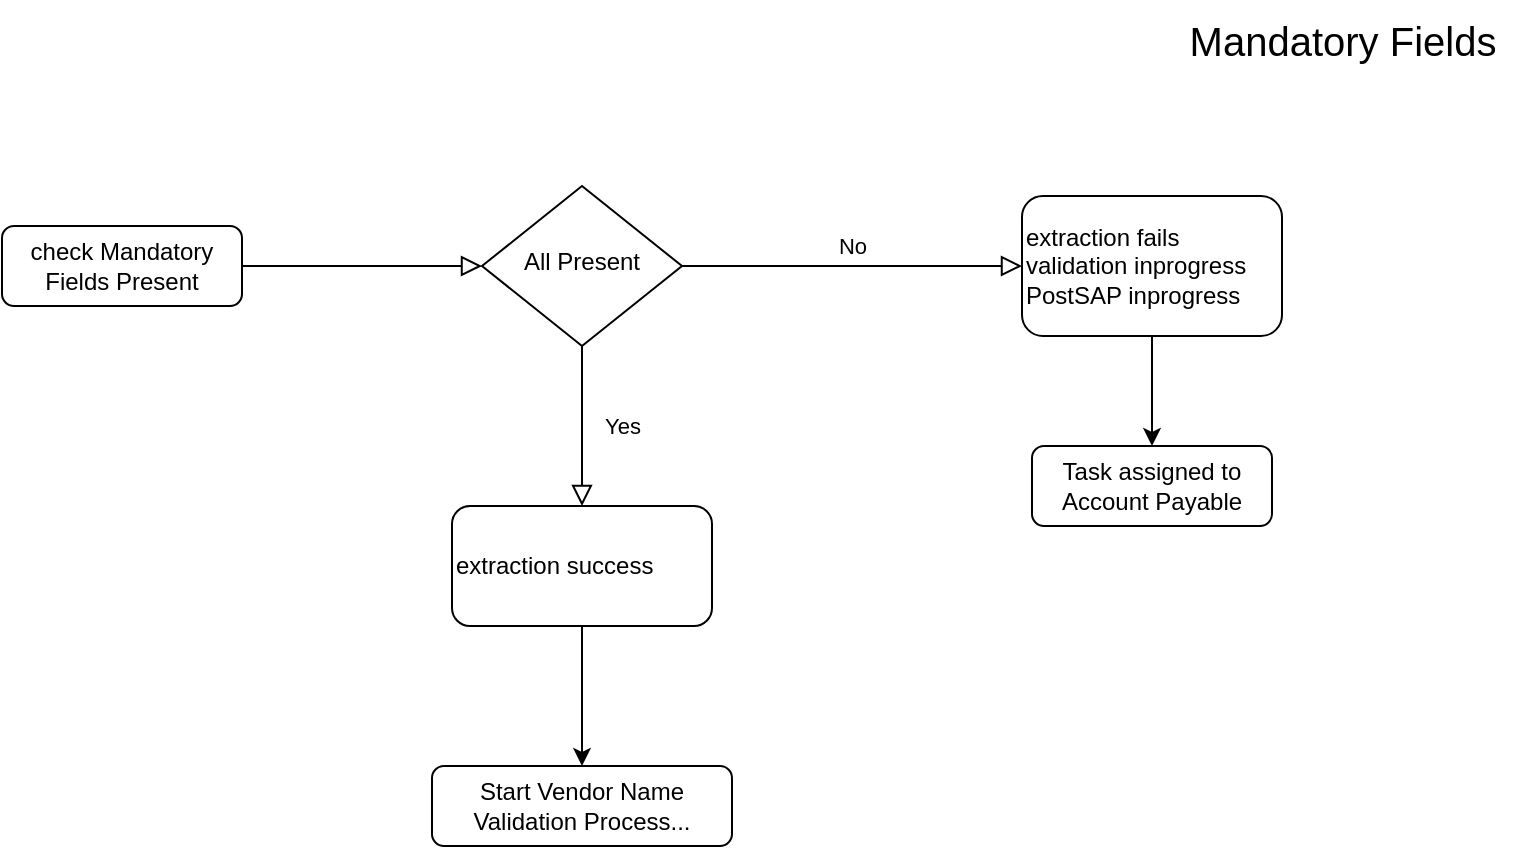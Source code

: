 <mxfile version="21.1.2" type="github" pages="9">
  <diagram id="C5RBs43oDa-KdzZeNtuy" name="Mandatory Fields">
    <mxGraphModel dx="880" dy="452" grid="1" gridSize="10" guides="1" tooltips="1" connect="1" arrows="1" fold="1" page="1" pageScale="1" pageWidth="827" pageHeight="1169" math="0" shadow="0">
      <root>
        <mxCell id="WIyWlLk6GJQsqaUBKTNV-0" />
        <mxCell id="WIyWlLk6GJQsqaUBKTNV-1" parent="WIyWlLk6GJQsqaUBKTNV-0" />
        <mxCell id="WIyWlLk6GJQsqaUBKTNV-2" value="" style="rounded=0;html=1;jettySize=auto;orthogonalLoop=1;fontSize=11;endArrow=block;endFill=0;endSize=8;strokeWidth=1;shadow=0;labelBackgroundColor=none;edgeStyle=orthogonalEdgeStyle;" parent="WIyWlLk6GJQsqaUBKTNV-1" source="WIyWlLk6GJQsqaUBKTNV-3" target="WIyWlLk6GJQsqaUBKTNV-6" edge="1">
          <mxGeometry relative="1" as="geometry" />
        </mxCell>
        <mxCell id="WIyWlLk6GJQsqaUBKTNV-3" value="check Mandatory Fields Present" style="rounded=1;whiteSpace=wrap;html=1;fontSize=12;glass=0;strokeWidth=1;shadow=0;" parent="WIyWlLk6GJQsqaUBKTNV-1" vertex="1">
          <mxGeometry x="40" y="133" width="120" height="40" as="geometry" />
        </mxCell>
        <mxCell id="WIyWlLk6GJQsqaUBKTNV-4" value="Yes" style="rounded=0;html=1;jettySize=auto;orthogonalLoop=1;fontSize=11;endArrow=block;endFill=0;endSize=8;strokeWidth=1;shadow=0;labelBackgroundColor=none;edgeStyle=orthogonalEdgeStyle;" parent="WIyWlLk6GJQsqaUBKTNV-1" source="WIyWlLk6GJQsqaUBKTNV-6" edge="1">
          <mxGeometry y="20" relative="1" as="geometry">
            <mxPoint as="offset" />
            <mxPoint x="330" y="273" as="targetPoint" />
          </mxGeometry>
        </mxCell>
        <mxCell id="WIyWlLk6GJQsqaUBKTNV-5" value="No" style="edgeStyle=orthogonalEdgeStyle;rounded=0;html=1;jettySize=auto;orthogonalLoop=1;fontSize=11;endArrow=block;endFill=0;endSize=8;strokeWidth=1;shadow=0;labelBackgroundColor=none;" parent="WIyWlLk6GJQsqaUBKTNV-1" source="WIyWlLk6GJQsqaUBKTNV-6" target="WIyWlLk6GJQsqaUBKTNV-7" edge="1">
          <mxGeometry y="10" relative="1" as="geometry">
            <mxPoint as="offset" />
          </mxGeometry>
        </mxCell>
        <mxCell id="WIyWlLk6GJQsqaUBKTNV-6" value="All Present" style="rhombus;whiteSpace=wrap;html=1;shadow=0;fontFamily=Helvetica;fontSize=12;align=center;strokeWidth=1;spacing=6;spacingTop=-4;" parent="WIyWlLk6GJQsqaUBKTNV-1" vertex="1">
          <mxGeometry x="280" y="113" width="100" height="80" as="geometry" />
        </mxCell>
        <mxCell id="fISz7vWK99dAuhPHRys6-1" style="edgeStyle=orthogonalEdgeStyle;rounded=0;orthogonalLoop=1;jettySize=auto;html=1;entryX=0.5;entryY=0;entryDx=0;entryDy=0;" parent="WIyWlLk6GJQsqaUBKTNV-1" source="WIyWlLk6GJQsqaUBKTNV-7" target="fISz7vWK99dAuhPHRys6-0" edge="1">
          <mxGeometry relative="1" as="geometry" />
        </mxCell>
        <mxCell id="WIyWlLk6GJQsqaUBKTNV-7" value="extraction fails&lt;br&gt;validation inprogress&lt;br&gt;&lt;div style=&quot;&quot;&gt;&lt;span style=&quot;background-color: initial;&quot;&gt;PostSAP inprogress&lt;/span&gt;&lt;/div&gt;" style="rounded=1;whiteSpace=wrap;html=1;fontSize=12;glass=0;strokeWidth=1;shadow=0;align=left;" parent="WIyWlLk6GJQsqaUBKTNV-1" vertex="1">
          <mxGeometry x="550" y="118" width="130" height="70" as="geometry" />
        </mxCell>
        <mxCell id="WIyWlLk6GJQsqaUBKTNV-11" value="Start Vendor Name Validation Process..." style="rounded=1;whiteSpace=wrap;html=1;fontSize=12;glass=0;strokeWidth=1;shadow=0;" parent="WIyWlLk6GJQsqaUBKTNV-1" vertex="1">
          <mxGeometry x="255" y="403" width="150" height="40" as="geometry" />
        </mxCell>
        <mxCell id="fISz7vWK99dAuhPHRys6-0" value="Task assigned to Account Payable" style="rounded=1;whiteSpace=wrap;html=1;fontSize=12;glass=0;strokeWidth=1;shadow=0;" parent="WIyWlLk6GJQsqaUBKTNV-1" vertex="1">
          <mxGeometry x="555" y="243" width="120" height="40" as="geometry" />
        </mxCell>
        <mxCell id="52Yj7BXI9naq8_dZovOU-3" style="edgeStyle=orthogonalEdgeStyle;rounded=0;orthogonalLoop=1;jettySize=auto;html=1;exitX=0.5;exitY=1;exitDx=0;exitDy=0;entryX=0.5;entryY=0;entryDx=0;entryDy=0;" parent="WIyWlLk6GJQsqaUBKTNV-1" source="52Yj7BXI9naq8_dZovOU-0" target="WIyWlLk6GJQsqaUBKTNV-11" edge="1">
          <mxGeometry relative="1" as="geometry" />
        </mxCell>
        <mxCell id="52Yj7BXI9naq8_dZovOU-0" value="extraction success" style="rounded=1;whiteSpace=wrap;html=1;fontSize=12;glass=0;strokeWidth=1;shadow=0;align=left;" parent="WIyWlLk6GJQsqaUBKTNV-1" vertex="1">
          <mxGeometry x="265" y="273" width="130" height="60" as="geometry" />
        </mxCell>
        <mxCell id="H89FKBo0Dzx30jLG9RdD-0" value="Mandatory Fields" style="text;html=1;align=center;verticalAlign=middle;resizable=0;points=[];autosize=1;strokeColor=none;fillColor=none;fontSize=20;" vertex="1" parent="WIyWlLk6GJQsqaUBKTNV-1">
          <mxGeometry x="620" y="20" width="180" height="40" as="geometry" />
        </mxCell>
      </root>
    </mxGraphModel>
  </diagram>
  <diagram name="Vendor Name 100" id="xeKI6oWiTGmPrsFGjI2a">
    <mxGraphModel dx="880" dy="452" grid="1" gridSize="10" guides="1" tooltips="1" connect="1" arrows="1" fold="1" page="1" pageScale="1" pageWidth="827" pageHeight="1169" math="0" shadow="0">
      <root>
        <mxCell id="GEyq8QfW8XVwPVx9Geoc-0" />
        <mxCell id="GEyq8QfW8XVwPVx9Geoc-1" parent="GEyq8QfW8XVwPVx9Geoc-0" />
        <mxCell id="GEyq8QfW8XVwPVx9Geoc-5" value="No" style="edgeStyle=orthogonalEdgeStyle;rounded=0;html=1;jettySize=auto;orthogonalLoop=1;fontSize=11;endArrow=block;endFill=0;endSize=8;strokeWidth=1;shadow=0;labelBackgroundColor=none;" parent="GEyq8QfW8XVwPVx9Geoc-1" source="GEyq8QfW8XVwPVx9Geoc-6" target="GEyq8QfW8XVwPVx9Geoc-8" edge="1">
          <mxGeometry y="10" relative="1" as="geometry">
            <mxPoint as="offset" />
          </mxGeometry>
        </mxCell>
        <mxCell id="joRaf-Un_7jefoNx6RUr-8" style="edgeStyle=orthogonalEdgeStyle;rounded=0;orthogonalLoop=1;jettySize=auto;html=1;entryX=0.5;entryY=0;entryDx=0;entryDy=0;" parent="GEyq8QfW8XVwPVx9Geoc-1" source="GEyq8QfW8XVwPVx9Geoc-6" target="GEyq8QfW8XVwPVx9Geoc-9" edge="1">
          <mxGeometry relative="1" as="geometry" />
        </mxCell>
        <mxCell id="GEyq8QfW8XVwPVx9Geoc-6" value="invoiceData.getRecipientName() != null&lt;br style=&quot;border-color: var(--border-color);&quot;&gt;&amp;amp;&amp;amp;&lt;br style=&quot;border-color: var(--border-color);&quot;&gt;&amp;nbsp;invoiceData.getRecipientName() != &quot;&quot;" style="rhombus;whiteSpace=wrap;html=1;shadow=0;fontFamily=Helvetica;fontSize=12;align=center;strokeWidth=1;spacing=6;spacingTop=-4;" parent="GEyq8QfW8XVwPVx9Geoc-1" vertex="1">
          <mxGeometry x="124" y="31" width="350" height="170" as="geometry" />
        </mxCell>
        <mxCell id="GEyq8QfW8XVwPVx9Geoc-8" value="vendor name match fails (100)&lt;br&gt;validation fails" style="rounded=1;whiteSpace=wrap;html=1;fontSize=12;glass=0;strokeWidth=1;shadow=0;align=left;" parent="GEyq8QfW8XVwPVx9Geoc-1" vertex="1">
          <mxGeometry x="604" y="236" width="180" height="70" as="geometry" />
        </mxCell>
        <mxCell id="joRaf-Un_7jefoNx6RUr-1" style="edgeStyle=orthogonalEdgeStyle;rounded=0;orthogonalLoop=1;jettySize=auto;html=1;entryX=0.5;entryY=0;entryDx=0;entryDy=0;" parent="GEyq8QfW8XVwPVx9Geoc-1" source="GEyq8QfW8XVwPVx9Geoc-9" target="joRaf-Un_7jefoNx6RUr-0" edge="1">
          <mxGeometry relative="1" as="geometry" />
        </mxCell>
        <mxCell id="GEyq8QfW8XVwPVx9Geoc-9" value="getVendorDetailsByName" style="rounded=1;whiteSpace=wrap;html=1;fontSize=12;glass=0;strokeWidth=1;shadow=0;" parent="GEyq8QfW8XVwPVx9Geoc-1" vertex="1">
          <mxGeometry x="209" y="306" width="180" height="30" as="geometry" />
        </mxCell>
        <mxCell id="joRaf-Un_7jefoNx6RUr-3" style="edgeStyle=orthogonalEdgeStyle;rounded=0;orthogonalLoop=1;jettySize=auto;html=1;exitX=1;exitY=0.5;exitDx=0;exitDy=0;entryX=0;entryY=0.5;entryDx=0;entryDy=0;" parent="GEyq8QfW8XVwPVx9Geoc-1" source="joRaf-Un_7jefoNx6RUr-0" target="GEyq8QfW8XVwPVx9Geoc-8" edge="1">
          <mxGeometry relative="1" as="geometry">
            <mxPoint x="574" y="271" as="targetPoint" />
          </mxGeometry>
        </mxCell>
        <mxCell id="joRaf-Un_7jefoNx6RUr-6" style="edgeStyle=orthogonalEdgeStyle;rounded=0;orthogonalLoop=1;jettySize=auto;html=1;exitX=0.5;exitY=1;exitDx=0;exitDy=0;entryX=0.5;entryY=0;entryDx=0;entryDy=0;" parent="GEyq8QfW8XVwPVx9Geoc-1" source="joRaf-Un_7jefoNx6RUr-0" target="joRaf-Un_7jefoNx6RUr-5" edge="1">
          <mxGeometry relative="1" as="geometry" />
        </mxCell>
        <mxCell id="joRaf-Un_7jefoNx6RUr-0" value="if vendor exist" style="rhombus;whiteSpace=wrap;html=1;shadow=0;fontFamily=Helvetica;fontSize=12;align=center;strokeWidth=1;spacing=6;spacingTop=-4;" parent="GEyq8QfW8XVwPVx9Geoc-1" vertex="1">
          <mxGeometry x="239" y="431" width="120" height="80" as="geometry" />
        </mxCell>
        <mxCell id="joRaf-Un_7jefoNx6RUr-2" value="Yes" style="text;html=1;align=center;verticalAlign=middle;resizable=0;points=[];autosize=1;strokeColor=none;fillColor=none;" parent="GEyq8QfW8XVwPVx9Geoc-1" vertex="1">
          <mxGeometry x="304" y="581" width="40" height="30" as="geometry" />
        </mxCell>
        <mxCell id="joRaf-Un_7jefoNx6RUr-4" value="No" style="text;html=1;align=center;verticalAlign=middle;resizable=0;points=[];autosize=1;strokeColor=none;fillColor=none;" parent="GEyq8QfW8XVwPVx9Geoc-1" vertex="1">
          <mxGeometry x="389" y="441" width="40" height="30" as="geometry" />
        </mxCell>
        <mxCell id="joRaf-Un_7jefoNx6RUr-5" value="vendor name match success(100)&lt;br&gt;&lt;br&gt;Start Duplicate Invoice Validation Process..." style="rounded=1;whiteSpace=wrap;html=1;fontSize=12;glass=0;strokeWidth=1;shadow=0;align=left;" parent="GEyq8QfW8XVwPVx9Geoc-1" vertex="1">
          <mxGeometry x="179" y="631" width="240" height="70" as="geometry" />
        </mxCell>
        <mxCell id="joRaf-Un_7jefoNx6RUr-9" value="Yes" style="text;html=1;align=center;verticalAlign=middle;resizable=0;points=[];autosize=1;strokeColor=none;fillColor=none;" parent="GEyq8QfW8XVwPVx9Geoc-1" vertex="1">
          <mxGeometry x="304" y="251" width="40" height="30" as="geometry" />
        </mxCell>
        <mxCell id="LkoA9iBZ3Ux9h3JwsPzn-0" value="Vendor Name 100" style="text;html=1;align=center;verticalAlign=middle;resizable=0;points=[];autosize=1;strokeColor=none;fillColor=none;fontSize=20;" vertex="1" parent="GEyq8QfW8XVwPVx9Geoc-1">
          <mxGeometry x="620" y="20" width="180" height="40" as="geometry" />
        </mxCell>
      </root>
    </mxGraphModel>
  </diagram>
  <diagram name="Duplicate Invoice 110" id="ny8uPrNMtchfUcqOVGPN">
    <mxGraphModel dx="880" dy="452" grid="1" gridSize="10" guides="1" tooltips="1" connect="1" arrows="1" fold="1" page="1" pageScale="1" pageWidth="827" pageHeight="1169" math="0" shadow="0">
      <root>
        <mxCell id="5fZuDVEklZM3lYwPOzZ7-0" />
        <mxCell id="5fZuDVEklZM3lYwPOzZ7-1" parent="5fZuDVEklZM3lYwPOzZ7-0" />
        <mxCell id="5fZuDVEklZM3lYwPOzZ7-2" value="No" style="edgeStyle=orthogonalEdgeStyle;rounded=0;html=1;jettySize=auto;orthogonalLoop=1;fontSize=11;endArrow=block;endFill=0;endSize=8;strokeWidth=1;shadow=0;labelBackgroundColor=none;" parent="5fZuDVEklZM3lYwPOzZ7-1" source="5fZuDVEklZM3lYwPOzZ7-4" target="5fZuDVEklZM3lYwPOzZ7-5" edge="1">
          <mxGeometry y="10" relative="1" as="geometry">
            <mxPoint as="offset" />
          </mxGeometry>
        </mxCell>
        <mxCell id="gbaXrT7PtU5A1yUlChdh-5" style="edgeStyle=orthogonalEdgeStyle;rounded=0;orthogonalLoop=1;jettySize=auto;html=1;exitX=0.5;exitY=1;exitDx=0;exitDy=0;entryX=0.5;entryY=0;entryDx=0;entryDy=0;" parent="5fZuDVEklZM3lYwPOzZ7-1" source="5fZuDVEklZM3lYwPOzZ7-4" target="gbaXrT7PtU5A1yUlChdh-4" edge="1">
          <mxGeometry relative="1" as="geometry" />
        </mxCell>
        <mxCell id="5fZuDVEklZM3lYwPOzZ7-4" value="InvoiceRef() != null&lt;br&gt;&amp;amp;&amp;amp;&lt;br&gt;InvoiceDate() != null&lt;br&gt;&amp;amp;&amp;amp;&lt;br&gt;vendorMaster != null &lt;br&gt;&amp;amp;&amp;amp; &lt;br&gt;vendorMaster.getVendorNo() != null" style="rhombus;whiteSpace=wrap;html=1;shadow=0;fontFamily=Helvetica;fontSize=12;align=center;strokeWidth=1;spacing=6;spacingTop=-4;horizontal=1;verticalAlign=middle;labelPosition=center;verticalLabelPosition=middle;" parent="5fZuDVEklZM3lYwPOzZ7-1" vertex="1">
          <mxGeometry x="110" y="31" width="364" height="199" as="geometry" />
        </mxCell>
        <mxCell id="5fZuDVEklZM3lYwPOzZ7-5" value="duplicate invoice match fails (110)&lt;br&gt;validation fails" style="rounded=1;whiteSpace=wrap;html=1;fontSize=12;glass=0;strokeWidth=1;shadow=0;align=left;" parent="5fZuDVEklZM3lYwPOzZ7-1" vertex="1">
          <mxGeometry x="610" y="260" width="200" height="70" as="geometry" />
        </mxCell>
        <mxCell id="5fZuDVEklZM3lYwPOzZ7-12" value="No" style="text;html=1;align=center;verticalAlign=middle;resizable=0;points=[];autosize=1;strokeColor=none;fillColor=none;" parent="5fZuDVEklZM3lYwPOzZ7-1" vertex="1">
          <mxGeometry x="290" y="510" width="40" height="30" as="geometry" />
        </mxCell>
        <mxCell id="5fZuDVEklZM3lYwPOzZ7-13" value="duplicate invoice&amp;nbsp;match success(110)&lt;br&gt;&lt;br&gt;Start PO Validation Process..." style="rounded=1;whiteSpace=wrap;html=1;fontSize=12;glass=0;strokeWidth=1;shadow=0;align=left;" parent="5fZuDVEklZM3lYwPOzZ7-1" vertex="1">
          <mxGeometry x="172" y="560" width="240" height="70" as="geometry" />
        </mxCell>
        <mxCell id="5fZuDVEklZM3lYwPOzZ7-14" value="Yes" style="text;html=1;align=center;verticalAlign=middle;resizable=0;points=[];autosize=1;strokeColor=none;fillColor=none;" parent="5fZuDVEklZM3lYwPOzZ7-1" vertex="1">
          <mxGeometry x="290" y="236" width="40" height="30" as="geometry" />
        </mxCell>
        <mxCell id="gbaXrT7PtU5A1yUlChdh-8" style="edgeStyle=orthogonalEdgeStyle;rounded=0;orthogonalLoop=1;jettySize=auto;html=1;exitX=1;exitY=0.5;exitDx=0;exitDy=0;" parent="5fZuDVEklZM3lYwPOzZ7-1" source="gbaXrT7PtU5A1yUlChdh-3" target="5fZuDVEklZM3lYwPOzZ7-5" edge="1">
          <mxGeometry relative="1" as="geometry" />
        </mxCell>
        <mxCell id="gbaXrT7PtU5A1yUlChdh-9" value="" style="edgeStyle=orthogonalEdgeStyle;rounded=0;orthogonalLoop=1;jettySize=auto;html=1;" parent="5fZuDVEklZM3lYwPOzZ7-1" source="gbaXrT7PtU5A1yUlChdh-3" target="5fZuDVEklZM3lYwPOzZ7-13" edge="1">
          <mxGeometry relative="1" as="geometry" />
        </mxCell>
        <mxCell id="gbaXrT7PtU5A1yUlChdh-3" value="InvoiceDate() is in&amp;nbsp;&lt;br&gt;current fiscal year&lt;br&gt;&amp;amp;&amp;amp;&lt;br&gt;isVendorInvRefExist" style="rhombus;whiteSpace=wrap;html=1;shadow=0;fontFamily=Helvetica;fontSize=12;align=center;strokeWidth=1;spacing=6;spacingTop=-4;" parent="5fZuDVEklZM3lYwPOzZ7-1" vertex="1">
          <mxGeometry x="181" y="350" width="222" height="130" as="geometry" />
        </mxCell>
        <mxCell id="gbaXrT7PtU5A1yUlChdh-6" value="" style="edgeStyle=orthogonalEdgeStyle;rounded=0;orthogonalLoop=1;jettySize=auto;html=1;" parent="5fZuDVEklZM3lYwPOzZ7-1" source="gbaXrT7PtU5A1yUlChdh-4" target="gbaXrT7PtU5A1yUlChdh-3" edge="1">
          <mxGeometry relative="1" as="geometry" />
        </mxCell>
        <mxCell id="gbaXrT7PtU5A1yUlChdh-4" value="vendorInvoiceRef = vendorMaster.getVendorNo().concat(invoiceRef.concat(year.toString())" style="rounded=1;whiteSpace=wrap;html=1;fontSize=12;glass=0;strokeWidth=1;shadow=0;" parent="5fZuDVEklZM3lYwPOzZ7-1" vertex="1">
          <mxGeometry x="42" y="281" width="500" height="30" as="geometry" />
        </mxCell>
        <mxCell id="gbaXrT7PtU5A1yUlChdh-7" value="Yes" style="text;html=1;align=center;verticalAlign=middle;resizable=0;points=[];autosize=1;strokeColor=none;fillColor=none;" parent="5fZuDVEklZM3lYwPOzZ7-1" vertex="1">
          <mxGeometry x="420" y="380" width="40" height="30" as="geometry" />
        </mxCell>
        <mxCell id="GWVVxQ3mIVjHDeCRVGp6-0" value="Duplicate Invoice 110" style="text;html=1;align=center;verticalAlign=middle;resizable=0;points=[];autosize=1;strokeColor=none;fillColor=none;fontSize=20;" vertex="1" parent="5fZuDVEklZM3lYwPOzZ7-1">
          <mxGeometry x="600" y="20" width="210" height="40" as="geometry" />
        </mxCell>
      </root>
    </mxGraphModel>
  </diagram>
  <diagram name="PO Validation 190" id="QlxdeV87lX8dXFG3_laH">
    <mxGraphModel dx="880" dy="452" grid="1" gridSize="10" guides="1" tooltips="1" connect="1" arrows="1" fold="1" page="1" pageScale="1" pageWidth="827" pageHeight="1169" math="0" shadow="0">
      <root>
        <mxCell id="Qsd1zziGAJ3sXPpNQjHW-0" />
        <mxCell id="Qsd1zziGAJ3sXPpNQjHW-1" parent="Qsd1zziGAJ3sXPpNQjHW-0" />
        <mxCell id="Qsd1zziGAJ3sXPpNQjHW-2" value="No" style="edgeStyle=orthogonalEdgeStyle;rounded=0;html=1;jettySize=auto;orthogonalLoop=1;fontSize=11;endArrow=block;endFill=0;endSize=8;strokeWidth=1;shadow=0;labelBackgroundColor=none;" parent="Qsd1zziGAJ3sXPpNQjHW-1" source="Qsd1zziGAJ3sXPpNQjHW-4" target="Qsd1zziGAJ3sXPpNQjHW-5" edge="1">
          <mxGeometry y="10" relative="1" as="geometry">
            <mxPoint as="offset" />
          </mxGeometry>
        </mxCell>
        <mxCell id="Qsd1zziGAJ3sXPpNQjHW-3" style="edgeStyle=orthogonalEdgeStyle;rounded=0;orthogonalLoop=1;jettySize=auto;html=1;exitX=0.5;exitY=1;exitDx=0;exitDy=0;entryX=0.5;entryY=0;entryDx=0;entryDy=0;" parent="Qsd1zziGAJ3sXPpNQjHW-1" source="Qsd1zziGAJ3sXPpNQjHW-4" target="Qsd1zziGAJ3sXPpNQjHW-13" edge="1">
          <mxGeometry relative="1" as="geometry" />
        </mxCell>
        <mxCell id="Qsd1zziGAJ3sXPpNQjHW-4" value="vendorDetails.getVendorNo() != null &lt;br&gt;&amp;amp;&amp;amp; &lt;br&gt;&lt;div style=&quot;&quot;&gt;&lt;span style=&quot;background-color: initial;&quot;&gt;customerOrderDetails.getCustomerOrder() != null&lt;/span&gt;&lt;/div&gt;" style="rhombus;whiteSpace=wrap;html=1;shadow=0;fontFamily=Helvetica;fontSize=12;align=center;strokeWidth=1;spacing=6;spacingTop=-4;horizontal=1;verticalAlign=middle;labelPosition=center;verticalLabelPosition=middle;" parent="Qsd1zziGAJ3sXPpNQjHW-1" vertex="1">
          <mxGeometry x="120" y="82" width="364" height="199" as="geometry" />
        </mxCell>
        <mxCell id="v0q49C-ZAa6aPUNlLaJE-4" value="" style="edgeStyle=orthogonalEdgeStyle;rounded=0;orthogonalLoop=1;jettySize=auto;html=1;" parent="Qsd1zziGAJ3sXPpNQjHW-1" source="Qsd1zziGAJ3sXPpNQjHW-5" target="v0q49C-ZAa6aPUNlLaJE-0" edge="1">
          <mxGeometry relative="1" as="geometry" />
        </mxCell>
        <mxCell id="Qsd1zziGAJ3sXPpNQjHW-5" value="PO Validation match fails (190)&lt;br&gt;validation fails" style="rounded=1;whiteSpace=wrap;html=1;fontSize=12;glass=0;strokeWidth=1;shadow=0;align=left;" parent="Qsd1zziGAJ3sXPpNQjHW-1" vertex="1">
          <mxGeometry x="620" y="250" width="200" height="70" as="geometry" />
        </mxCell>
        <mxCell id="Qsd1zziGAJ3sXPpNQjHW-6" value="No" style="text;html=1;align=center;verticalAlign=middle;resizable=0;points=[];autosize=1;strokeColor=none;fillColor=none;" parent="Qsd1zziGAJ3sXPpNQjHW-1" vertex="1">
          <mxGeometry x="320" y="490" width="40" height="30" as="geometry" />
        </mxCell>
        <mxCell id="Qsd1zziGAJ3sXPpNQjHW-7" value="PO Validation&amp;nbsp;match success(190)&lt;br&gt;&lt;br&gt;Start Description Validation Process..." style="rounded=1;whiteSpace=wrap;html=1;fontSize=12;glass=0;strokeWidth=1;shadow=0;align=left;" parent="Qsd1zziGAJ3sXPpNQjHW-1" vertex="1">
          <mxGeometry x="163" y="680" width="278" height="70" as="geometry" />
        </mxCell>
        <mxCell id="Qsd1zziGAJ3sXPpNQjHW-8" value="Yes" style="text;html=1;align=center;verticalAlign=middle;resizable=0;points=[];autosize=1;strokeColor=none;fillColor=none;" parent="Qsd1zziGAJ3sXPpNQjHW-1" vertex="1">
          <mxGeometry x="300" y="300" width="40" height="30" as="geometry" />
        </mxCell>
        <mxCell id="Qsd1zziGAJ3sXPpNQjHW-10" value="" style="edgeStyle=orthogonalEdgeStyle;rounded=0;orthogonalLoop=1;jettySize=auto;html=1;" parent="Qsd1zziGAJ3sXPpNQjHW-1" source="Qsd1zziGAJ3sXPpNQjHW-11" target="Qsd1zziGAJ3sXPpNQjHW-7" edge="1">
          <mxGeometry relative="1" as="geometry" />
        </mxCell>
        <mxCell id="v0q49C-ZAa6aPUNlLaJE-5" style="edgeStyle=orthogonalEdgeStyle;rounded=0;orthogonalLoop=1;jettySize=auto;html=1;exitX=1;exitY=0.5;exitDx=0;exitDy=0;" parent="Qsd1zziGAJ3sXPpNQjHW-1" source="Qsd1zziGAJ3sXPpNQjHW-11" edge="1">
          <mxGeometry relative="1" as="geometry">
            <mxPoint x="570" y="290" as="targetPoint" />
          </mxGeometry>
        </mxCell>
        <mxCell id="Qsd1zziGAJ3sXPpNQjHW-11" value="POHeaderData != null&lt;br&gt;&amp;amp;&amp;amp;&lt;br&gt;POHeaderData &amp;gt; 0" style="rhombus;whiteSpace=wrap;html=1;shadow=0;fontFamily=Helvetica;fontSize=12;align=center;strokeWidth=1;spacing=6;spacingTop=-4;" parent="Qsd1zziGAJ3sXPpNQjHW-1" vertex="1">
          <mxGeometry x="191" y="455" width="222" height="130" as="geometry" />
        </mxCell>
        <mxCell id="Qsd1zziGAJ3sXPpNQjHW-12" value="" style="edgeStyle=orthogonalEdgeStyle;rounded=0;orthogonalLoop=1;jettySize=auto;html=1;" parent="Qsd1zziGAJ3sXPpNQjHW-1" source="Qsd1zziGAJ3sXPpNQjHW-13" target="Qsd1zziGAJ3sXPpNQjHW-11" edge="1">
          <mxGeometry relative="1" as="geometry" />
        </mxCell>
        <mxCell id="Qsd1zziGAJ3sXPpNQjHW-13" value="getPoHeaderByVendorNoAndPurchDoc" style="rounded=1;whiteSpace=wrap;html=1;fontSize=12;glass=0;strokeWidth=1;shadow=0;" parent="Qsd1zziGAJ3sXPpNQjHW-1" vertex="1">
          <mxGeometry x="168" y="350" width="268" height="30" as="geometry" />
        </mxCell>
        <mxCell id="Qsd1zziGAJ3sXPpNQjHW-14" value="Yes" style="text;html=1;align=center;verticalAlign=middle;resizable=0;points=[];autosize=1;strokeColor=none;fillColor=none;" parent="Qsd1zziGAJ3sXPpNQjHW-1" vertex="1">
          <mxGeometry x="300" y="610" width="40" height="30" as="geometry" />
        </mxCell>
        <mxCell id="v0q49C-ZAa6aPUNlLaJE-0" value="Task assigned to Buyer" style="rounded=1;whiteSpace=wrap;html=1;fontSize=12;glass=0;strokeWidth=1;shadow=0;align=left;" parent="Qsd1zziGAJ3sXPpNQjHW-1" vertex="1">
          <mxGeometry x="620" y="360" width="200" height="70" as="geometry" />
        </mxCell>
        <mxCell id="v0q49C-ZAa6aPUNlLaJE-6" value="No" style="text;html=1;align=center;verticalAlign=middle;resizable=0;points=[];autosize=1;strokeColor=none;fillColor=none;" parent="Qsd1zziGAJ3sXPpNQjHW-1" vertex="1">
          <mxGeometry x="444" y="490" width="40" height="30" as="geometry" />
        </mxCell>
        <mxCell id="wbYb2fWVD5t1rrFKwue4-0" value="PO Validation 190" style="text;html=1;align=center;verticalAlign=middle;resizable=0;points=[];autosize=1;strokeColor=none;fillColor=none;fontSize=20;" vertex="1" parent="Qsd1zziGAJ3sXPpNQjHW-1">
          <mxGeometry x="610" y="10" width="180" height="40" as="geometry" />
        </mxCell>
      </root>
    </mxGraphModel>
  </diagram>
  <diagram name="Description Validation 200" id="zbGm_kWKnLR4h5EG7IBR">
    <mxGraphModel dx="880" dy="452" grid="1" gridSize="10" guides="1" tooltips="1" connect="1" arrows="1" fold="1" page="1" pageScale="1" pageWidth="827" pageHeight="1169" math="0" shadow="0">
      <root>
        <mxCell id="8-1IwATD3WHLKUTED8IT-0" />
        <mxCell id="8-1IwATD3WHLKUTED8IT-1" parent="8-1IwATD3WHLKUTED8IT-0" />
        <mxCell id="lL8VMPTBI8LRyve6kalr-17" style="edgeStyle=orthogonalEdgeStyle;rounded=0;orthogonalLoop=1;jettySize=auto;html=1;" parent="8-1IwATD3WHLKUTED8IT-1" source="8-1IwATD3WHLKUTED8IT-4" target="8-1IwATD3WHLKUTED8IT-8" edge="1">
          <mxGeometry relative="1" as="geometry" />
        </mxCell>
        <mxCell id="lL8VMPTBI8LRyve6kalr-18" style="edgeStyle=orthogonalEdgeStyle;rounded=0;orthogonalLoop=1;jettySize=auto;html=1;exitX=1;exitY=0.5;exitDx=0;exitDy=0;" parent="8-1IwATD3WHLKUTED8IT-1" source="8-1IwATD3WHLKUTED8IT-4" edge="1">
          <mxGeometry relative="1" as="geometry">
            <mxPoint x="550" y="251" as="targetPoint" />
            <Array as="points">
              <mxPoint x="320" y="990" />
              <mxPoint x="640" y="990" />
              <mxPoint x="640" y="441" />
              <mxPoint x="550" y="441" />
            </Array>
          </mxGeometry>
        </mxCell>
        <mxCell id="8-1IwATD3WHLKUTED8IT-4" value="finalSize == matchCount" style="rhombus;whiteSpace=wrap;html=1;shadow=0;fontFamily=Helvetica;fontSize=12;align=center;strokeWidth=1;spacing=6;spacingTop=-4;horizontal=1;verticalAlign=middle;labelPosition=center;verticalLabelPosition=middle;" parent="8-1IwATD3WHLKUTED8IT-1" vertex="1">
          <mxGeometry x="90" y="920" width="230" height="138" as="geometry" />
        </mxCell>
        <mxCell id="8-1IwATD3WHLKUTED8IT-7" value="Yes" style="text;html=1;align=center;verticalAlign=middle;resizable=0;points=[];autosize=1;strokeColor=none;fillColor=none;" parent="8-1IwATD3WHLKUTED8IT-1" vertex="1">
          <mxGeometry x="200" y="1131" width="40" height="30" as="geometry" />
        </mxCell>
        <mxCell id="8-1IwATD3WHLKUTED8IT-8" value="Desc Validation&amp;nbsp;match success(200)&lt;br&gt;&lt;br&gt;Start Payment Term Validation Process..." style="rounded=1;whiteSpace=wrap;html=1;fontSize=12;glass=0;strokeWidth=1;shadow=0;align=left;" parent="8-1IwATD3WHLKUTED8IT-1" vertex="1">
          <mxGeometry x="66" y="1091" width="278" height="70" as="geometry" />
        </mxCell>
        <mxCell id="lL8VMPTBI8LRyve6kalr-2" style="edgeStyle=orthogonalEdgeStyle;rounded=0;orthogonalLoop=1;jettySize=auto;html=1;" parent="8-1IwATD3WHLKUTED8IT-1" source="lL8VMPTBI8LRyve6kalr-0" target="lL8VMPTBI8LRyve6kalr-1" edge="1">
          <mxGeometry relative="1" as="geometry" />
        </mxCell>
        <mxCell id="lL8VMPTBI8LRyve6kalr-4" style="edgeStyle=orthogonalEdgeStyle;rounded=0;orthogonalLoop=1;jettySize=auto;html=1;exitX=1;exitY=0.5;exitDx=0;exitDy=0;entryX=0;entryY=0.5;entryDx=0;entryDy=0;" parent="8-1IwATD3WHLKUTED8IT-1" source="lL8VMPTBI8LRyve6kalr-0" target="lL8VMPTBI8LRyve6kalr-3" edge="1">
          <mxGeometry relative="1" as="geometry" />
        </mxCell>
        <mxCell id="lL8VMPTBI8LRyve6kalr-0" value="getProductDescription().&lt;br&gt;contains(item.getSupplierMaterialNumber()" style="rhombus;whiteSpace=wrap;html=1;shadow=0;fontFamily=Helvetica;fontSize=12;align=center;strokeWidth=1;spacing=6;spacingTop=-4;horizontal=1;verticalAlign=middle;labelPosition=center;verticalLabelPosition=middle;" parent="8-1IwATD3WHLKUTED8IT-1" vertex="1">
          <mxGeometry x="60" y="411" width="290" height="199" as="geometry" />
        </mxCell>
        <mxCell id="lL8VMPTBI8LRyve6kalr-5" style="edgeStyle=orthogonalEdgeStyle;rounded=0;orthogonalLoop=1;jettySize=auto;html=1;exitX=1;exitY=0.5;exitDx=0;exitDy=0;" parent="8-1IwATD3WHLKUTED8IT-1" source="lL8VMPTBI8LRyve6kalr-1" edge="1">
          <mxGeometry relative="1" as="geometry">
            <mxPoint x="410" y="511" as="targetPoint" />
          </mxGeometry>
        </mxCell>
        <mxCell id="lL8VMPTBI8LRyve6kalr-1" value="getProductDescription().&lt;br&gt;contains(item.getShortText()" style="rhombus;whiteSpace=wrap;html=1;shadow=0;fontFamily=Helvetica;fontSize=12;align=center;strokeWidth=1;spacing=6;spacingTop=-4;horizontal=1;verticalAlign=middle;labelPosition=center;verticalLabelPosition=middle;" parent="8-1IwATD3WHLKUTED8IT-1" vertex="1">
          <mxGeometry x="35" y="691" width="340" height="199" as="geometry" />
        </mxCell>
        <mxCell id="lL8VMPTBI8LRyve6kalr-3" value="matchCount = matchCount + 1;" style="rounded=1;whiteSpace=wrap;html=1;fontSize=12;glass=0;strokeWidth=1;shadow=0;align=left;" parent="8-1IwATD3WHLKUTED8IT-1" vertex="1">
          <mxGeometry x="441" y="475.5" width="179" height="70" as="geometry" />
        </mxCell>
        <mxCell id="lL8VMPTBI8LRyve6kalr-6" value="Yes" style="text;html=1;align=center;verticalAlign=middle;resizable=0;points=[];autosize=1;strokeColor=none;fillColor=none;" parent="8-1IwATD3WHLKUTED8IT-1" vertex="1">
          <mxGeometry x="350" y="475.5" width="40" height="30" as="geometry" />
        </mxCell>
        <mxCell id="lL8VMPTBI8LRyve6kalr-7" value="Yes" style="text;html=1;align=center;verticalAlign=middle;resizable=0;points=[];autosize=1;strokeColor=none;fillColor=none;" parent="8-1IwATD3WHLKUTED8IT-1" vertex="1">
          <mxGeometry x="373" y="681" width="40" height="30" as="geometry" />
        </mxCell>
        <mxCell id="lL8VMPTBI8LRyve6kalr-8" value="No" style="text;html=1;align=center;verticalAlign=middle;resizable=0;points=[];autosize=1;strokeColor=none;fillColor=none;" parent="8-1IwATD3WHLKUTED8IT-1" vertex="1">
          <mxGeometry x="210" y="631" width="40" height="30" as="geometry" />
        </mxCell>
        <mxCell id="lL8VMPTBI8LRyve6kalr-11" value="" style="edgeStyle=orthogonalEdgeStyle;rounded=0;orthogonalLoop=1;jettySize=auto;html=1;" parent="8-1IwATD3WHLKUTED8IT-1" source="lL8VMPTBI8LRyve6kalr-9" target="lL8VMPTBI8LRyve6kalr-10" edge="1">
          <mxGeometry relative="1" as="geometry" />
        </mxCell>
        <mxCell id="lL8VMPTBI8LRyve6kalr-9" value="List&amp;lt;POItemDataDto&amp;gt; =&amp;nbsp;getPoItemDataByPoId&lt;br&gt;List&amp;lt;ServicePOLineItem&amp;gt; =&amp;nbsp;getServicePOLineItemByPoId&lt;br&gt;finalSize = goodsItems.size() + servicePoItemList.size()" style="rounded=1;whiteSpace=wrap;html=1;fontSize=12;glass=0;strokeWidth=1;shadow=0;align=left;" parent="8-1IwATD3WHLKUTED8IT-1" vertex="1">
          <mxGeometry x="40" y="51" width="330" height="70" as="geometry" />
        </mxCell>
        <mxCell id="lL8VMPTBI8LRyve6kalr-13" style="edgeStyle=orthogonalEdgeStyle;rounded=0;orthogonalLoop=1;jettySize=auto;html=1;" parent="8-1IwATD3WHLKUTED8IT-1" source="lL8VMPTBI8LRyve6kalr-10" target="lL8VMPTBI8LRyve6kalr-12" edge="1">
          <mxGeometry relative="1" as="geometry" />
        </mxCell>
        <mxCell id="lL8VMPTBI8LRyve6kalr-16" style="edgeStyle=orthogonalEdgeStyle;rounded=0;orthogonalLoop=1;jettySize=auto;html=1;entryX=0.5;entryY=0;entryDx=0;entryDy=0;" parent="8-1IwATD3WHLKUTED8IT-1" source="lL8VMPTBI8LRyve6kalr-10" target="lL8VMPTBI8LRyve6kalr-0" edge="1">
          <mxGeometry relative="1" as="geometry" />
        </mxCell>
        <mxCell id="lL8VMPTBI8LRyve6kalr-10" value="list size &amp;gt; 0" style="rhombus;whiteSpace=wrap;html=1;shadow=0;fontFamily=Helvetica;fontSize=12;align=center;strokeWidth=1;spacing=6;spacingTop=-4;horizontal=1;verticalAlign=middle;labelPosition=center;verticalLabelPosition=middle;" parent="8-1IwATD3WHLKUTED8IT-1" vertex="1">
          <mxGeometry x="105" y="191" width="200" height="110" as="geometry" />
        </mxCell>
        <mxCell id="lL8VMPTBI8LRyve6kalr-12" value="Desc Validation match fails (200)&lt;br&gt;validation fails" style="rounded=1;whiteSpace=wrap;html=1;fontSize=12;glass=0;strokeWidth=1;shadow=0;align=left;" parent="8-1IwATD3WHLKUTED8IT-1" vertex="1">
          <mxGeometry x="590" y="211" width="200" height="70" as="geometry" />
        </mxCell>
        <mxCell id="lL8VMPTBI8LRyve6kalr-14" value="Yes" style="text;html=1;align=center;verticalAlign=middle;resizable=0;points=[];autosize=1;strokeColor=none;fillColor=none;" parent="8-1IwATD3WHLKUTED8IT-1" vertex="1">
          <mxGeometry x="210" y="341" width="40" height="30" as="geometry" />
        </mxCell>
        <mxCell id="lL8VMPTBI8LRyve6kalr-15" value="No" style="text;html=1;align=center;verticalAlign=middle;resizable=0;points=[];autosize=1;strokeColor=none;fillColor=none;" parent="8-1IwATD3WHLKUTED8IT-1" vertex="1">
          <mxGeometry x="325" y="221" width="40" height="30" as="geometry" />
        </mxCell>
        <mxCell id="lWGoEmeJLB6GurPb15zS-0" value="No" style="text;html=1;align=center;verticalAlign=middle;resizable=0;points=[];autosize=1;strokeColor=none;fillColor=none;" vertex="1" parent="8-1IwATD3WHLKUTED8IT-1">
          <mxGeometry x="394" y="970" width="40" height="30" as="geometry" />
        </mxCell>
        <mxCell id="lWGoEmeJLB6GurPb15zS-1" value="Yes" style="text;html=1;align=center;verticalAlign=middle;resizable=0;points=[];autosize=1;strokeColor=none;fillColor=none;" vertex="1" parent="8-1IwATD3WHLKUTED8IT-1">
          <mxGeometry x="210" y="1058" width="40" height="30" as="geometry" />
        </mxCell>
        <mxCell id="k4t-21SRHBM5uge6mdEc-0" value="Description Validation 200" style="text;html=1;align=center;verticalAlign=middle;resizable=0;points=[];autosize=1;strokeColor=none;fillColor=none;fontSize=20;" vertex="1" parent="8-1IwATD3WHLKUTED8IT-1">
          <mxGeometry x="565" y="11" width="250" height="40" as="geometry" />
        </mxCell>
      </root>
    </mxGraphModel>
  </diagram>
  <diagram name="Payment Term 201" id="Jgr35GBIn9OqwFIiHk9c">
    <mxGraphModel dx="880" dy="1621" grid="1" gridSize="10" guides="1" tooltips="1" connect="1" arrows="1" fold="1" page="1" pageScale="1" pageWidth="827" pageHeight="1169" math="0" shadow="0">
      <root>
        <mxCell id="P-zoeP4JS96smTAtgnuE-0" />
        <mxCell id="P-zoeP4JS96smTAtgnuE-1" parent="P-zoeP4JS96smTAtgnuE-0" />
        <mxCell id="P-zoeP4JS96smTAtgnuE-7" value="Payment Term Validation&amp;nbsp;match success(201)&lt;br&gt;&lt;br&gt;Start Price Validation Process..." style="rounded=1;whiteSpace=wrap;html=1;fontSize=12;glass=0;strokeWidth=1;shadow=0;align=left;" parent="P-zoeP4JS96smTAtgnuE-1" vertex="1">
          <mxGeometry x="101" y="-400" width="278" height="70" as="geometry" />
        </mxCell>
        <mxCell id="P-zoeP4JS96smTAtgnuE-8" value="Task assigned to Buyer" style="rounded=1;whiteSpace=wrap;html=1;fontSize=12;glass=0;strokeWidth=1;shadow=0;align=left;" parent="P-zoeP4JS96smTAtgnuE-1" vertex="1">
          <mxGeometry x="570" y="-870" width="220" height="70" as="geometry" />
        </mxCell>
        <mxCell id="P-zoeP4JS96smTAtgnuE-24" value="Yes" style="text;html=1;align=center;verticalAlign=middle;resizable=0;points=[];autosize=1;strokeColor=none;fillColor=none;" parent="P-zoeP4JS96smTAtgnuE-1" vertex="1">
          <mxGeometry x="240" y="-560" width="40" height="30" as="geometry" />
        </mxCell>
        <mxCell id="P-zoeP4JS96smTAtgnuE-25" value="No" style="text;html=1;align=center;verticalAlign=middle;resizable=0;points=[];autosize=1;strokeColor=none;fillColor=none;" parent="P-zoeP4JS96smTAtgnuE-1" vertex="1">
          <mxGeometry x="335" y="-1060" width="40" height="30" as="geometry" />
        </mxCell>
        <mxCell id="pornP_LhZmqUEke2wxAV-2" value="" style="edgeStyle=orthogonalEdgeStyle;rounded=0;orthogonalLoop=1;jettySize=auto;html=1;" parent="P-zoeP4JS96smTAtgnuE-1" source="pornP_LhZmqUEke2wxAV-0" target="pornP_LhZmqUEke2wxAV-1" edge="1">
          <mxGeometry relative="1" as="geometry" />
        </mxCell>
        <mxCell id="pornP_LhZmqUEke2wxAV-8" style="edgeStyle=orthogonalEdgeStyle;rounded=0;orthogonalLoop=1;jettySize=auto;html=1;" parent="P-zoeP4JS96smTAtgnuE-1" source="pornP_LhZmqUEke2wxAV-0" target="pornP_LhZmqUEke2wxAV-7" edge="1">
          <mxGeometry relative="1" as="geometry" />
        </mxCell>
        <mxCell id="pornP_LhZmqUEke2wxAV-0" value="invoiceData.getPoId() != null&lt;br&gt;&amp;amp;&amp;amp;&lt;br&gt;CustomerDetails.getCustomerOrder() != null&lt;br&gt;&amp;amp;&amp;amp;&lt;br&gt;invoiceData.getPaymentTerm() != null" style="rhombus;whiteSpace=wrap;html=1;shadow=0;fontFamily=Helvetica;fontSize=12;align=center;strokeWidth=1;spacing=6;spacingTop=-4;horizontal=1;verticalAlign=middle;labelPosition=center;verticalLabelPosition=middle;" parent="P-zoeP4JS96smTAtgnuE-1" vertex="1">
          <mxGeometry x="20" y="-1140" width="310" height="220" as="geometry" />
        </mxCell>
        <mxCell id="pornP_LhZmqUEke2wxAV-5" style="edgeStyle=orthogonalEdgeStyle;rounded=0;orthogonalLoop=1;jettySize=auto;html=1;entryX=0.5;entryY=0;entryDx=0;entryDy=0;" parent="P-zoeP4JS96smTAtgnuE-1" source="pornP_LhZmqUEke2wxAV-1" target="pornP_LhZmqUEke2wxAV-3" edge="1">
          <mxGeometry relative="1" as="geometry" />
        </mxCell>
        <mxCell id="pornP_LhZmqUEke2wxAV-1" value="paymentTerm = getPaymentTermByPurchDoc" style="rounded=1;whiteSpace=wrap;html=1;fontSize=12;glass=0;strokeWidth=1;shadow=0;align=left;" parent="P-zoeP4JS96smTAtgnuE-1" vertex="1">
          <mxGeometry x="40.5" y="-850" width="269" height="70" as="geometry" />
        </mxCell>
        <mxCell id="pornP_LhZmqUEke2wxAV-10" style="edgeStyle=orthogonalEdgeStyle;rounded=0;orthogonalLoop=1;jettySize=auto;html=1;" parent="P-zoeP4JS96smTAtgnuE-1" source="pornP_LhZmqUEke2wxAV-3" target="P-zoeP4JS96smTAtgnuE-7" edge="1">
          <mxGeometry relative="1" as="geometry" />
        </mxCell>
        <mxCell id="pornP_LhZmqUEke2wxAV-11" style="edgeStyle=orthogonalEdgeStyle;rounded=0;orthogonalLoop=1;jettySize=auto;html=1;" parent="P-zoeP4JS96smTAtgnuE-1" source="pornP_LhZmqUEke2wxAV-3" edge="1">
          <mxGeometry relative="1" as="geometry">
            <mxPoint x="530" y="-1033" as="targetPoint" />
          </mxGeometry>
        </mxCell>
        <mxCell id="pornP_LhZmqUEke2wxAV-3" value="paymentTerm != null&lt;br&gt;&amp;amp;&amp;amp;&lt;br&gt;paymentTerm..contains(invoiceData.getPaymentTerm())" style="rhombus;whiteSpace=wrap;html=1;shadow=0;fontFamily=Helvetica;fontSize=12;align=center;strokeWidth=1;spacing=6;spacingTop=-4;horizontal=1;verticalAlign=middle;labelPosition=center;verticalLabelPosition=middle;" parent="P-zoeP4JS96smTAtgnuE-1" vertex="1">
          <mxGeometry y="-720" width="480" height="110" as="geometry" />
        </mxCell>
        <mxCell id="pornP_LhZmqUEke2wxAV-6" value="Yes" style="text;html=1;align=center;verticalAlign=middle;resizable=0;points=[];autosize=1;strokeColor=none;fillColor=none;" parent="P-zoeP4JS96smTAtgnuE-1" vertex="1">
          <mxGeometry x="170" y="-900" width="40" height="30" as="geometry" />
        </mxCell>
        <mxCell id="pornP_LhZmqUEke2wxAV-9" style="edgeStyle=orthogonalEdgeStyle;rounded=0;orthogonalLoop=1;jettySize=auto;html=1;entryX=0.565;entryY=0.029;entryDx=0;entryDy=0;entryPerimeter=0;" parent="P-zoeP4JS96smTAtgnuE-1" source="pornP_LhZmqUEke2wxAV-7" target="P-zoeP4JS96smTAtgnuE-8" edge="1">
          <mxGeometry relative="1" as="geometry" />
        </mxCell>
        <mxCell id="pornP_LhZmqUEke2wxAV-7" value="Payment Term Validation match fails (201)&lt;br&gt;validation fails" style="rounded=1;whiteSpace=wrap;html=1;fontSize=12;glass=0;strokeWidth=1;shadow=0;align=left;" parent="P-zoeP4JS96smTAtgnuE-1" vertex="1">
          <mxGeometry x="580" y="-1065" width="230" height="70" as="geometry" />
        </mxCell>
        <mxCell id="pornP_LhZmqUEke2wxAV-12" value="No" style="text;html=1;align=center;verticalAlign=middle;resizable=0;points=[];autosize=1;strokeColor=none;fillColor=none;" parent="P-zoeP4JS96smTAtgnuE-1" vertex="1">
          <mxGeometry x="490" y="-760" width="40" height="30" as="geometry" />
        </mxCell>
        <mxCell id="9iUy28GPDZPSDeYX1qpm-0" value="Payment Term 201" style="text;html=1;align=center;verticalAlign=middle;resizable=0;points=[];autosize=1;strokeColor=none;fillColor=none;fontSize=20;" vertex="1" parent="P-zoeP4JS96smTAtgnuE-1">
          <mxGeometry x="620" y="-1160" width="190" height="40" as="geometry" />
        </mxCell>
      </root>
    </mxGraphModel>
  </diagram>
  <diagram name="Price Mismatch Validation 210" id="qrVO9PmL-pRE_u3QeoQ3">
    <mxGraphModel dx="880" dy="452" grid="1" gridSize="10" guides="1" tooltips="1" connect="1" arrows="1" fold="1" page="1" pageScale="1" pageWidth="827" pageHeight="1169" math="0" shadow="0">
      <root>
        <mxCell id="YjpxrNrQ26Oj-FBMNOhv-0" />
        <mxCell id="YjpxrNrQ26Oj-FBMNOhv-1" parent="YjpxrNrQ26Oj-FBMNOhv-0" />
        <mxCell id="YjpxrNrQ26Oj-FBMNOhv-2" style="edgeStyle=orthogonalEdgeStyle;rounded=0;orthogonalLoop=1;jettySize=auto;html=1;" edge="1" parent="YjpxrNrQ26Oj-FBMNOhv-1" source="YjpxrNrQ26Oj-FBMNOhv-4" target="YjpxrNrQ26Oj-FBMNOhv-6">
          <mxGeometry relative="1" as="geometry" />
        </mxCell>
        <mxCell id="YjpxrNrQ26Oj-FBMNOhv-3" style="edgeStyle=orthogonalEdgeStyle;rounded=0;orthogonalLoop=1;jettySize=auto;html=1;exitX=1;exitY=0.5;exitDx=0;exitDy=0;" edge="1" parent="YjpxrNrQ26Oj-FBMNOhv-1" source="YjpxrNrQ26Oj-FBMNOhv-4">
          <mxGeometry relative="1" as="geometry">
            <mxPoint x="550" y="251" as="targetPoint" />
            <Array as="points">
              <mxPoint x="320" y="990" />
              <mxPoint x="640" y="990" />
              <mxPoint x="640" y="441" />
              <mxPoint x="550" y="441" />
            </Array>
          </mxGeometry>
        </mxCell>
        <mxCell id="YjpxrNrQ26Oj-FBMNOhv-4" value="finalSize == matchCount" style="rhombus;whiteSpace=wrap;html=1;shadow=0;fontFamily=Helvetica;fontSize=12;align=center;strokeWidth=1;spacing=6;spacingTop=-4;horizontal=1;verticalAlign=middle;labelPosition=center;verticalLabelPosition=middle;" vertex="1" parent="YjpxrNrQ26Oj-FBMNOhv-1">
          <mxGeometry x="90" y="920" width="230" height="138" as="geometry" />
        </mxCell>
        <mxCell id="YjpxrNrQ26Oj-FBMNOhv-5" value="Yes" style="text;html=1;align=center;verticalAlign=middle;resizable=0;points=[];autosize=1;strokeColor=none;fillColor=none;" vertex="1" parent="YjpxrNrQ26Oj-FBMNOhv-1">
          <mxGeometry x="200" y="1131" width="40" height="30" as="geometry" />
        </mxCell>
        <mxCell id="YjpxrNrQ26Oj-FBMNOhv-6" value="Price Validation&amp;nbsp;match success(210)&lt;br&gt;&lt;br&gt;Start UOM Validation Process..." style="rounded=1;whiteSpace=wrap;html=1;fontSize=12;glass=0;strokeWidth=1;shadow=0;align=left;" vertex="1" parent="YjpxrNrQ26Oj-FBMNOhv-1">
          <mxGeometry x="66" y="1091" width="278" height="70" as="geometry" />
        </mxCell>
        <mxCell id="YjpxrNrQ26Oj-FBMNOhv-7" style="edgeStyle=orthogonalEdgeStyle;rounded=0;orthogonalLoop=1;jettySize=auto;html=1;" edge="1" parent="YjpxrNrQ26Oj-FBMNOhv-1" source="YjpxrNrQ26Oj-FBMNOhv-9" target="YjpxrNrQ26Oj-FBMNOhv-11">
          <mxGeometry relative="1" as="geometry" />
        </mxCell>
        <mxCell id="YjpxrNrQ26Oj-FBMNOhv-8" style="edgeStyle=orthogonalEdgeStyle;rounded=0;orthogonalLoop=1;jettySize=auto;html=1;exitX=1;exitY=0.5;exitDx=0;exitDy=0;entryX=0;entryY=0.5;entryDx=0;entryDy=0;" edge="1" parent="YjpxrNrQ26Oj-FBMNOhv-1" source="YjpxrNrQ26Oj-FBMNOhv-9" target="YjpxrNrQ26Oj-FBMNOhv-12">
          <mxGeometry relative="1" as="geometry" />
        </mxCell>
        <mxCell id="YjpxrNrQ26Oj-FBMNOhv-9" value="item.getMaterial().&lt;br&gt;equals(prod.getItem()) &lt;br&gt;&amp;amp;&amp;amp;&lt;br&gt;&amp;nbsp;item.getNetValue().equals((Double) prod.getTotalAmount())" style="rhombus;whiteSpace=wrap;html=1;shadow=0;fontFamily=Helvetica;fontSize=12;align=center;strokeWidth=1;spacing=6;spacingTop=-4;horizontal=1;verticalAlign=middle;labelPosition=center;verticalLabelPosition=middle;" vertex="1" parent="YjpxrNrQ26Oj-FBMNOhv-1">
          <mxGeometry x="60" y="411" width="290" height="199" as="geometry" />
        </mxCell>
        <mxCell id="YjpxrNrQ26Oj-FBMNOhv-10" style="edgeStyle=orthogonalEdgeStyle;rounded=0;orthogonalLoop=1;jettySize=auto;html=1;exitX=1;exitY=0.5;exitDx=0;exitDy=0;" edge="1" parent="YjpxrNrQ26Oj-FBMNOhv-1" source="YjpxrNrQ26Oj-FBMNOhv-11">
          <mxGeometry relative="1" as="geometry">
            <mxPoint x="410" y="511" as="targetPoint" />
          </mxGeometry>
        </mxCell>
        <mxCell id="YjpxrNrQ26Oj-FBMNOhv-11" value="item.getExtItemNo().&lt;br&gt;equals(prod.getItem())&lt;br style=&quot;border-color: var(--border-color);&quot;&gt;&amp;amp;&amp;amp;&lt;br style=&quot;border-color: var(--border-color);&quot;&gt;&amp;nbsp;item.getNetValue().equals((Double) &lt;br&gt;prod.getTotalAmount())" style="rhombus;whiteSpace=wrap;html=1;shadow=0;fontFamily=Helvetica;fontSize=12;align=center;strokeWidth=1;spacing=6;spacingTop=-4;horizontal=1;verticalAlign=middle;labelPosition=center;verticalLabelPosition=middle;" vertex="1" parent="YjpxrNrQ26Oj-FBMNOhv-1">
          <mxGeometry x="35" y="691" width="340" height="199" as="geometry" />
        </mxCell>
        <mxCell id="YjpxrNrQ26Oj-FBMNOhv-12" value="matchCount = matchCount + 1;" style="rounded=1;whiteSpace=wrap;html=1;fontSize=12;glass=0;strokeWidth=1;shadow=0;align=left;" vertex="1" parent="YjpxrNrQ26Oj-FBMNOhv-1">
          <mxGeometry x="441" y="475.5" width="179" height="70" as="geometry" />
        </mxCell>
        <mxCell id="YjpxrNrQ26Oj-FBMNOhv-13" value="Yes" style="text;html=1;align=center;verticalAlign=middle;resizable=0;points=[];autosize=1;strokeColor=none;fillColor=none;" vertex="1" parent="YjpxrNrQ26Oj-FBMNOhv-1">
          <mxGeometry x="350" y="475.5" width="40" height="30" as="geometry" />
        </mxCell>
        <mxCell id="YjpxrNrQ26Oj-FBMNOhv-14" value="Yes" style="text;html=1;align=center;verticalAlign=middle;resizable=0;points=[];autosize=1;strokeColor=none;fillColor=none;" vertex="1" parent="YjpxrNrQ26Oj-FBMNOhv-1">
          <mxGeometry x="373" y="681" width="40" height="30" as="geometry" />
        </mxCell>
        <mxCell id="YjpxrNrQ26Oj-FBMNOhv-15" value="No" style="text;html=1;align=center;verticalAlign=middle;resizable=0;points=[];autosize=1;strokeColor=none;fillColor=none;" vertex="1" parent="YjpxrNrQ26Oj-FBMNOhv-1">
          <mxGeometry x="210" y="631" width="40" height="30" as="geometry" />
        </mxCell>
        <mxCell id="YjpxrNrQ26Oj-FBMNOhv-16" value="" style="edgeStyle=orthogonalEdgeStyle;rounded=0;orthogonalLoop=1;jettySize=auto;html=1;" edge="1" parent="YjpxrNrQ26Oj-FBMNOhv-1" source="YjpxrNrQ26Oj-FBMNOhv-17" target="YjpxrNrQ26Oj-FBMNOhv-20">
          <mxGeometry relative="1" as="geometry" />
        </mxCell>
        <mxCell id="YjpxrNrQ26Oj-FBMNOhv-17" value="List&amp;lt;POItemDataDto&amp;gt; =&amp;nbsp;getPoItemDataByPoId&lt;br&gt;List&amp;lt;ServicePOLineItem&amp;gt; =&amp;nbsp;getServicePOLineItemByPoId&lt;br&gt;finalSize = goodsItems.size() + servicePoItemList.size()" style="rounded=1;whiteSpace=wrap;html=1;fontSize=12;glass=0;strokeWidth=1;shadow=0;align=left;" vertex="1" parent="YjpxrNrQ26Oj-FBMNOhv-1">
          <mxGeometry x="40" y="51" width="330" height="70" as="geometry" />
        </mxCell>
        <mxCell id="YjpxrNrQ26Oj-FBMNOhv-18" style="edgeStyle=orthogonalEdgeStyle;rounded=0;orthogonalLoop=1;jettySize=auto;html=1;" edge="1" parent="YjpxrNrQ26Oj-FBMNOhv-1" source="YjpxrNrQ26Oj-FBMNOhv-20" target="YjpxrNrQ26Oj-FBMNOhv-21">
          <mxGeometry relative="1" as="geometry" />
        </mxCell>
        <mxCell id="YjpxrNrQ26Oj-FBMNOhv-19" style="edgeStyle=orthogonalEdgeStyle;rounded=0;orthogonalLoop=1;jettySize=auto;html=1;entryX=0.5;entryY=0;entryDx=0;entryDy=0;" edge="1" parent="YjpxrNrQ26Oj-FBMNOhv-1" source="YjpxrNrQ26Oj-FBMNOhv-20" target="YjpxrNrQ26Oj-FBMNOhv-9">
          <mxGeometry relative="1" as="geometry" />
        </mxCell>
        <mxCell id="YjpxrNrQ26Oj-FBMNOhv-20" value="list size &amp;gt; 0" style="rhombus;whiteSpace=wrap;html=1;shadow=0;fontFamily=Helvetica;fontSize=12;align=center;strokeWidth=1;spacing=6;spacingTop=-4;horizontal=1;verticalAlign=middle;labelPosition=center;verticalLabelPosition=middle;" vertex="1" parent="YjpxrNrQ26Oj-FBMNOhv-1">
          <mxGeometry x="105" y="191" width="200" height="110" as="geometry" />
        </mxCell>
        <mxCell id="z2Sf4wSe1HB7VQm7Aq6Y-0" value="" style="edgeStyle=orthogonalEdgeStyle;rounded=0;orthogonalLoop=1;jettySize=auto;html=1;" edge="1" parent="YjpxrNrQ26Oj-FBMNOhv-1" source="YjpxrNrQ26Oj-FBMNOhv-21" target="YGzns5jVgDeKJGqmUpQx-0">
          <mxGeometry relative="1" as="geometry" />
        </mxCell>
        <mxCell id="YjpxrNrQ26Oj-FBMNOhv-21" value="PriceValidation match fails (210)&lt;br&gt;validation fails" style="rounded=1;whiteSpace=wrap;html=1;fontSize=12;glass=0;strokeWidth=1;shadow=0;align=left;" vertex="1" parent="YjpxrNrQ26Oj-FBMNOhv-1">
          <mxGeometry x="590" y="211" width="200" height="70" as="geometry" />
        </mxCell>
        <mxCell id="YjpxrNrQ26Oj-FBMNOhv-22" value="Yes" style="text;html=1;align=center;verticalAlign=middle;resizable=0;points=[];autosize=1;strokeColor=none;fillColor=none;" vertex="1" parent="YjpxrNrQ26Oj-FBMNOhv-1">
          <mxGeometry x="210" y="341" width="40" height="30" as="geometry" />
        </mxCell>
        <mxCell id="YjpxrNrQ26Oj-FBMNOhv-23" value="No" style="text;html=1;align=center;verticalAlign=middle;resizable=0;points=[];autosize=1;strokeColor=none;fillColor=none;" vertex="1" parent="YjpxrNrQ26Oj-FBMNOhv-1">
          <mxGeometry x="325" y="221" width="40" height="30" as="geometry" />
        </mxCell>
        <mxCell id="YjpxrNrQ26Oj-FBMNOhv-24" value="No" style="text;html=1;align=center;verticalAlign=middle;resizable=0;points=[];autosize=1;strokeColor=none;fillColor=none;" vertex="1" parent="YjpxrNrQ26Oj-FBMNOhv-1">
          <mxGeometry x="365" y="970" width="40" height="30" as="geometry" />
        </mxCell>
        <mxCell id="YjpxrNrQ26Oj-FBMNOhv-25" value="Yes" style="text;html=1;align=center;verticalAlign=middle;resizable=0;points=[];autosize=1;strokeColor=none;fillColor=none;" vertex="1" parent="YjpxrNrQ26Oj-FBMNOhv-1">
          <mxGeometry x="210" y="1058" width="40" height="30" as="geometry" />
        </mxCell>
        <mxCell id="YGzns5jVgDeKJGqmUpQx-0" value="Task assigned to Buyer" style="rounded=1;whiteSpace=wrap;html=1;fontSize=12;glass=0;strokeWidth=1;shadow=0;align=left;" vertex="1" parent="YjpxrNrQ26Oj-FBMNOhv-1">
          <mxGeometry x="590" y="341" width="200" height="70" as="geometry" />
        </mxCell>
        <mxCell id="Y6RVBrkXn8yJrxf54oC2-0" value="Price Mismatch Validation 210" style="text;html=1;align=center;verticalAlign=middle;resizable=0;points=[];autosize=1;strokeColor=none;fillColor=none;fontSize=20;" vertex="1" parent="YjpxrNrQ26Oj-FBMNOhv-1">
          <mxGeometry x="530" y="11" width="290" height="40" as="geometry" />
        </mxCell>
      </root>
    </mxGraphModel>
  </diagram>
  <diagram name="UOM Mismatch Validation 211" id="YDVlWwIAwWUdA94qPIiq">
    <mxGraphModel dx="880" dy="452" grid="1" gridSize="10" guides="1" tooltips="1" connect="1" arrows="1" fold="1" page="1" pageScale="1" pageWidth="827" pageHeight="1169" math="0" shadow="0">
      <root>
        <mxCell id="8QbDKvXABvi3kEqxuwtY-0" />
        <mxCell id="8QbDKvXABvi3kEqxuwtY-1" parent="8QbDKvXABvi3kEqxuwtY-0" />
        <mxCell id="8QbDKvXABvi3kEqxuwtY-2" style="edgeStyle=orthogonalEdgeStyle;rounded=0;orthogonalLoop=1;jettySize=auto;html=1;" edge="1" parent="8QbDKvXABvi3kEqxuwtY-1" source="8QbDKvXABvi3kEqxuwtY-4" target="8QbDKvXABvi3kEqxuwtY-6">
          <mxGeometry relative="1" as="geometry" />
        </mxCell>
        <mxCell id="8QbDKvXABvi3kEqxuwtY-3" style="edgeStyle=orthogonalEdgeStyle;rounded=0;orthogonalLoop=1;jettySize=auto;html=1;exitX=1;exitY=0.5;exitDx=0;exitDy=0;" edge="1" parent="8QbDKvXABvi3kEqxuwtY-1" source="8QbDKvXABvi3kEqxuwtY-4">
          <mxGeometry relative="1" as="geometry">
            <mxPoint x="550" y="251" as="targetPoint" />
            <Array as="points">
              <mxPoint x="640" y="989" />
              <mxPoint x="640" y="441" />
              <mxPoint x="550" y="441" />
            </Array>
          </mxGeometry>
        </mxCell>
        <mxCell id="8QbDKvXABvi3kEqxuwtY-4" value="finalSize == matchCount" style="rhombus;whiteSpace=wrap;html=1;shadow=0;fontFamily=Helvetica;fontSize=12;align=center;strokeWidth=1;spacing=6;spacingTop=-4;horizontal=1;verticalAlign=middle;labelPosition=center;verticalLabelPosition=middle;" vertex="1" parent="8QbDKvXABvi3kEqxuwtY-1">
          <mxGeometry x="90" y="920" width="230" height="138" as="geometry" />
        </mxCell>
        <mxCell id="8QbDKvXABvi3kEqxuwtY-5" value="Yes" style="text;html=1;align=center;verticalAlign=middle;resizable=0;points=[];autosize=1;strokeColor=none;fillColor=none;" vertex="1" parent="8QbDKvXABvi3kEqxuwtY-1">
          <mxGeometry x="200" y="1131" width="40" height="30" as="geometry" />
        </mxCell>
        <mxCell id="8QbDKvXABvi3kEqxuwtY-6" value="UOM Validation&amp;nbsp;match success(211)&lt;br&gt;&lt;br&gt;Start GR Validation Process..." style="rounded=1;whiteSpace=wrap;html=1;fontSize=12;glass=0;strokeWidth=1;shadow=0;align=left;" vertex="1" parent="8QbDKvXABvi3kEqxuwtY-1">
          <mxGeometry x="66" y="1091" width="278" height="70" as="geometry" />
        </mxCell>
        <mxCell id="8QbDKvXABvi3kEqxuwtY-7" style="edgeStyle=orthogonalEdgeStyle;rounded=0;orthogonalLoop=1;jettySize=auto;html=1;" edge="1" parent="8QbDKvXABvi3kEqxuwtY-1" source="8QbDKvXABvi3kEqxuwtY-9" target="8QbDKvXABvi3kEqxuwtY-11">
          <mxGeometry relative="1" as="geometry" />
        </mxCell>
        <mxCell id="8QbDKvXABvi3kEqxuwtY-8" style="edgeStyle=orthogonalEdgeStyle;rounded=0;orthogonalLoop=1;jettySize=auto;html=1;exitX=1;exitY=0.5;exitDx=0;exitDy=0;entryX=0;entryY=0.5;entryDx=0;entryDy=0;" edge="1" parent="8QbDKvXABvi3kEqxuwtY-1" source="8QbDKvXABvi3kEqxuwtY-9" target="8QbDKvXABvi3kEqxuwtY-12">
          <mxGeometry relative="1" as="geometry" />
        </mxCell>
        <mxCell id="8QbDKvXABvi3kEqxuwtY-9" value="item.getMaterial().&lt;br&gt;equals(prod.getItem()) &lt;br&gt;&amp;amp;&amp;amp;&lt;br&gt;&amp;nbsp;item.getUOM().equals((prod.getUom())" style="rhombus;whiteSpace=wrap;html=1;shadow=0;fontFamily=Helvetica;fontSize=12;align=center;strokeWidth=1;spacing=6;spacingTop=-4;horizontal=1;verticalAlign=middle;labelPosition=center;verticalLabelPosition=middle;" vertex="1" parent="8QbDKvXABvi3kEqxuwtY-1">
          <mxGeometry x="60" y="411" width="290" height="199" as="geometry" />
        </mxCell>
        <mxCell id="8QbDKvXABvi3kEqxuwtY-10" style="edgeStyle=orthogonalEdgeStyle;rounded=0;orthogonalLoop=1;jettySize=auto;html=1;exitX=1;exitY=0.5;exitDx=0;exitDy=0;" edge="1" parent="8QbDKvXABvi3kEqxuwtY-1" source="8QbDKvXABvi3kEqxuwtY-11">
          <mxGeometry relative="1" as="geometry">
            <mxPoint x="410" y="511" as="targetPoint" />
          </mxGeometry>
        </mxCell>
        <mxCell id="8QbDKvXABvi3kEqxuwtY-11" value="item.getExtItemNo().&lt;br&gt;equals(prod.getItem())&lt;br style=&quot;border-color: var(--border-color);&quot;&gt;&amp;amp;&amp;amp;&lt;br style=&quot;border-color: var(--border-color);&quot;&gt;&amp;nbsp;item.getBaseUOM().equals((prod.getUom())" style="rhombus;whiteSpace=wrap;html=1;shadow=0;fontFamily=Helvetica;fontSize=12;align=center;strokeWidth=1;spacing=6;spacingTop=-4;horizontal=1;verticalAlign=middle;labelPosition=center;verticalLabelPosition=middle;" vertex="1" parent="8QbDKvXABvi3kEqxuwtY-1">
          <mxGeometry x="35" y="691" width="340" height="199" as="geometry" />
        </mxCell>
        <mxCell id="8QbDKvXABvi3kEqxuwtY-12" value="matchCount = matchCount + 1;" style="rounded=1;whiteSpace=wrap;html=1;fontSize=12;glass=0;strokeWidth=1;shadow=0;align=left;" vertex="1" parent="8QbDKvXABvi3kEqxuwtY-1">
          <mxGeometry x="441" y="475.5" width="179" height="70" as="geometry" />
        </mxCell>
        <mxCell id="8QbDKvXABvi3kEqxuwtY-13" value="Yes" style="text;html=1;align=center;verticalAlign=middle;resizable=0;points=[];autosize=1;strokeColor=none;fillColor=none;" vertex="1" parent="8QbDKvXABvi3kEqxuwtY-1">
          <mxGeometry x="350" y="475.5" width="40" height="30" as="geometry" />
        </mxCell>
        <mxCell id="8QbDKvXABvi3kEqxuwtY-14" value="Yes" style="text;html=1;align=center;verticalAlign=middle;resizable=0;points=[];autosize=1;strokeColor=none;fillColor=none;" vertex="1" parent="8QbDKvXABvi3kEqxuwtY-1">
          <mxGeometry x="373" y="681" width="40" height="30" as="geometry" />
        </mxCell>
        <mxCell id="8QbDKvXABvi3kEqxuwtY-15" value="No" style="text;html=1;align=center;verticalAlign=middle;resizable=0;points=[];autosize=1;strokeColor=none;fillColor=none;" vertex="1" parent="8QbDKvXABvi3kEqxuwtY-1">
          <mxGeometry x="210" y="631" width="40" height="30" as="geometry" />
        </mxCell>
        <mxCell id="8QbDKvXABvi3kEqxuwtY-16" value="" style="edgeStyle=orthogonalEdgeStyle;rounded=0;orthogonalLoop=1;jettySize=auto;html=1;" edge="1" parent="8QbDKvXABvi3kEqxuwtY-1" source="8QbDKvXABvi3kEqxuwtY-17" target="8QbDKvXABvi3kEqxuwtY-20">
          <mxGeometry relative="1" as="geometry" />
        </mxCell>
        <mxCell id="8QbDKvXABvi3kEqxuwtY-17" value="List&amp;lt;POItemDataDto&amp;gt; =&amp;nbsp;getPoItemDataByPoId&lt;br&gt;List&amp;lt;ServicePOLineItem&amp;gt; =&amp;nbsp;getServicePOLineItemByPoId&lt;br&gt;finalSize = goodsItems.size() + servicePoItemList.size()" style="rounded=1;whiteSpace=wrap;html=1;fontSize=12;glass=0;strokeWidth=1;shadow=0;align=left;" vertex="1" parent="8QbDKvXABvi3kEqxuwtY-1">
          <mxGeometry x="40" y="51" width="330" height="70" as="geometry" />
        </mxCell>
        <mxCell id="8QbDKvXABvi3kEqxuwtY-18" style="edgeStyle=orthogonalEdgeStyle;rounded=0;orthogonalLoop=1;jettySize=auto;html=1;" edge="1" parent="8QbDKvXABvi3kEqxuwtY-1" source="8QbDKvXABvi3kEqxuwtY-20" target="8QbDKvXABvi3kEqxuwtY-22">
          <mxGeometry relative="1" as="geometry" />
        </mxCell>
        <mxCell id="8QbDKvXABvi3kEqxuwtY-19" style="edgeStyle=orthogonalEdgeStyle;rounded=0;orthogonalLoop=1;jettySize=auto;html=1;entryX=0.5;entryY=0;entryDx=0;entryDy=0;" edge="1" parent="8QbDKvXABvi3kEqxuwtY-1" source="8QbDKvXABvi3kEqxuwtY-20" target="8QbDKvXABvi3kEqxuwtY-9">
          <mxGeometry relative="1" as="geometry" />
        </mxCell>
        <mxCell id="8QbDKvXABvi3kEqxuwtY-20" value="list size &amp;gt; 0" style="rhombus;whiteSpace=wrap;html=1;shadow=0;fontFamily=Helvetica;fontSize=12;align=center;strokeWidth=1;spacing=6;spacingTop=-4;horizontal=1;verticalAlign=middle;labelPosition=center;verticalLabelPosition=middle;" vertex="1" parent="8QbDKvXABvi3kEqxuwtY-1">
          <mxGeometry x="105" y="191" width="200" height="110" as="geometry" />
        </mxCell>
        <mxCell id="8QbDKvXABvi3kEqxuwtY-21" value="" style="edgeStyle=orthogonalEdgeStyle;rounded=0;orthogonalLoop=1;jettySize=auto;html=1;" edge="1" parent="8QbDKvXABvi3kEqxuwtY-1" source="8QbDKvXABvi3kEqxuwtY-22" target="8QbDKvXABvi3kEqxuwtY-27">
          <mxGeometry relative="1" as="geometry" />
        </mxCell>
        <mxCell id="8QbDKvXABvi3kEqxuwtY-22" value="UOM Validation match fails (211)&lt;br&gt;validation fails" style="rounded=1;whiteSpace=wrap;html=1;fontSize=12;glass=0;strokeWidth=1;shadow=0;align=left;" vertex="1" parent="8QbDKvXABvi3kEqxuwtY-1">
          <mxGeometry x="590" y="211" width="200" height="70" as="geometry" />
        </mxCell>
        <mxCell id="8QbDKvXABvi3kEqxuwtY-23" value="Yes" style="text;html=1;align=center;verticalAlign=middle;resizable=0;points=[];autosize=1;strokeColor=none;fillColor=none;" vertex="1" parent="8QbDKvXABvi3kEqxuwtY-1">
          <mxGeometry x="210" y="341" width="40" height="30" as="geometry" />
        </mxCell>
        <mxCell id="8QbDKvXABvi3kEqxuwtY-24" value="No" style="text;html=1;align=center;verticalAlign=middle;resizable=0;points=[];autosize=1;strokeColor=none;fillColor=none;" vertex="1" parent="8QbDKvXABvi3kEqxuwtY-1">
          <mxGeometry x="325" y="221" width="40" height="30" as="geometry" />
        </mxCell>
        <mxCell id="8QbDKvXABvi3kEqxuwtY-25" value="No" style="text;html=1;align=center;verticalAlign=middle;resizable=0;points=[];autosize=1;strokeColor=none;fillColor=none;" vertex="1" parent="8QbDKvXABvi3kEqxuwtY-1">
          <mxGeometry x="370" y="960" width="40" height="30" as="geometry" />
        </mxCell>
        <mxCell id="8QbDKvXABvi3kEqxuwtY-26" value="Yes" style="text;html=1;align=center;verticalAlign=middle;resizable=0;points=[];autosize=1;strokeColor=none;fillColor=none;" vertex="1" parent="8QbDKvXABvi3kEqxuwtY-1">
          <mxGeometry x="210" y="1058" width="40" height="30" as="geometry" />
        </mxCell>
        <mxCell id="8QbDKvXABvi3kEqxuwtY-27" value="Task assigned to Buyer" style="rounded=1;whiteSpace=wrap;html=1;fontSize=12;glass=0;strokeWidth=1;shadow=0;align=left;" vertex="1" parent="8QbDKvXABvi3kEqxuwtY-1">
          <mxGeometry x="590" y="341" width="200" height="70" as="geometry" />
        </mxCell>
        <mxCell id="1wfHlkxSJZpGI6aQX48A-0" value="UOM Mismatch Validation 211" style="text;html=1;align=center;verticalAlign=middle;resizable=0;points=[];autosize=1;strokeColor=none;fillColor=none;fontSize=20;" vertex="1" parent="8QbDKvXABvi3kEqxuwtY-1">
          <mxGeometry x="520" y="20" width="290" height="40" as="geometry" />
        </mxCell>
      </root>
    </mxGraphModel>
  </diagram>
  <diagram name="GR Mismatch Validation 220" id="mnh3kVcOnEPt9j7xAk75">
    <mxGraphModel dx="880" dy="452" grid="1" gridSize="10" guides="1" tooltips="1" connect="1" arrows="1" fold="1" page="1" pageScale="1" pageWidth="827" pageHeight="1169" math="0" shadow="0">
      <root>
        <mxCell id="KSW65UM0jSqCLWHy1KYz-0" />
        <mxCell id="KSW65UM0jSqCLWHy1KYz-1" parent="KSW65UM0jSqCLWHy1KYz-0" />
        <mxCell id="KSW65UM0jSqCLWHy1KYz-2" style="edgeStyle=orthogonalEdgeStyle;rounded=0;orthogonalLoop=1;jettySize=auto;html=1;" edge="1" parent="KSW65UM0jSqCLWHy1KYz-1" source="KSW65UM0jSqCLWHy1KYz-4" target="KSW65UM0jSqCLWHy1KYz-6">
          <mxGeometry relative="1" as="geometry" />
        </mxCell>
        <mxCell id="KSW65UM0jSqCLWHy1KYz-3" style="edgeStyle=orthogonalEdgeStyle;rounded=0;orthogonalLoop=1;jettySize=auto;html=1;exitX=1;exitY=0.5;exitDx=0;exitDy=0;" edge="1" parent="KSW65UM0jSqCLWHy1KYz-1" source="KSW65UM0jSqCLWHy1KYz-4">
          <mxGeometry relative="1" as="geometry">
            <mxPoint x="550" y="251" as="targetPoint" />
            <Array as="points">
              <mxPoint x="320" y="980" />
              <mxPoint x="640" y="980" />
              <mxPoint x="640" y="441" />
              <mxPoint x="550" y="441" />
            </Array>
          </mxGeometry>
        </mxCell>
        <mxCell id="KSW65UM0jSqCLWHy1KYz-4" value="finalSize == matchCount" style="rhombus;whiteSpace=wrap;html=1;shadow=0;fontFamily=Helvetica;fontSize=12;align=center;strokeWidth=1;spacing=6;spacingTop=-4;horizontal=1;verticalAlign=middle;labelPosition=center;verticalLabelPosition=middle;" vertex="1" parent="KSW65UM0jSqCLWHy1KYz-1">
          <mxGeometry x="90" y="910" width="230" height="138" as="geometry" />
        </mxCell>
        <mxCell id="KSW65UM0jSqCLWHy1KYz-5" value="Yes" style="text;html=1;align=center;verticalAlign=middle;resizable=0;points=[];autosize=1;strokeColor=none;fillColor=none;" vertex="1" parent="KSW65UM0jSqCLWHy1KYz-1">
          <mxGeometry x="200" y="1131" width="40" height="30" as="geometry" />
        </mxCell>
        <mxCell id="KSW65UM0jSqCLWHy1KYz-6" value="GR Validation&amp;nbsp;match success(220)&lt;br&gt;&lt;br&gt;End of validation Process...&lt;br&gt;&lt;br&gt;Start SAP Posting Process..." style="rounded=1;whiteSpace=wrap;html=1;fontSize=12;glass=0;strokeWidth=1;shadow=0;align=left;" vertex="1" parent="KSW65UM0jSqCLWHy1KYz-1">
          <mxGeometry x="66" y="1080" width="278" height="70" as="geometry" />
        </mxCell>
        <mxCell id="KSW65UM0jSqCLWHy1KYz-7" style="edgeStyle=orthogonalEdgeStyle;rounded=0;orthogonalLoop=1;jettySize=auto;html=1;" edge="1" parent="KSW65UM0jSqCLWHy1KYz-1" source="KSW65UM0jSqCLWHy1KYz-9" target="KSW65UM0jSqCLWHy1KYz-11">
          <mxGeometry relative="1" as="geometry" />
        </mxCell>
        <mxCell id="KSW65UM0jSqCLWHy1KYz-8" style="edgeStyle=orthogonalEdgeStyle;rounded=0;orthogonalLoop=1;jettySize=auto;html=1;exitX=1;exitY=0.5;exitDx=0;exitDy=0;entryX=0;entryY=0.5;entryDx=0;entryDy=0;" edge="1" parent="KSW65UM0jSqCLWHy1KYz-1" source="KSW65UM0jSqCLWHy1KYz-9" target="KSW65UM0jSqCLWHy1KYz-12">
          <mxGeometry relative="1" as="geometry" />
        </mxCell>
        <mxCell id="KSW65UM0jSqCLWHy1KYz-9" value="item.getMaterial().&lt;br&gt;equals(prod.getItem()) &lt;br&gt;&amp;amp;&amp;amp;&lt;br&gt;&amp;nbsp;item.getOpenRecieptQTYforINV().&lt;br&gt;equals((prod.getShippingQuantity())" style="rhombus;whiteSpace=wrap;html=1;shadow=0;fontFamily=Helvetica;fontSize=12;align=center;strokeWidth=1;spacing=6;spacingTop=-4;horizontal=1;verticalAlign=middle;labelPosition=center;verticalLabelPosition=middle;" vertex="1" parent="KSW65UM0jSqCLWHy1KYz-1">
          <mxGeometry x="60" y="411" width="290" height="199" as="geometry" />
        </mxCell>
        <mxCell id="KSW65UM0jSqCLWHy1KYz-10" style="edgeStyle=orthogonalEdgeStyle;rounded=0;orthogonalLoop=1;jettySize=auto;html=1;exitX=1;exitY=0.5;exitDx=0;exitDy=0;" edge="1" parent="KSW65UM0jSqCLWHy1KYz-1" source="KSW65UM0jSqCLWHy1KYz-11">
          <mxGeometry relative="1" as="geometry">
            <mxPoint x="410" y="511" as="targetPoint" />
          </mxGeometry>
        </mxCell>
        <mxCell id="KSW65UM0jSqCLWHy1KYz-11" value="item.getPOItemNo().&lt;br&gt;equals(prod.getItem())&lt;br style=&quot;border-color: var(--border-color);&quot;&gt;&amp;amp;&amp;amp;&lt;br style=&quot;border-color: var(--border-color);&quot;&gt;&amp;nbsp;item.getQuantity().&lt;br&gt;equals((prod.getShippingQuantity())" style="rhombus;whiteSpace=wrap;html=1;shadow=0;fontFamily=Helvetica;fontSize=12;align=center;strokeWidth=1;spacing=6;spacingTop=-4;horizontal=1;verticalAlign=middle;labelPosition=center;verticalLabelPosition=middle;" vertex="1" parent="KSW65UM0jSqCLWHy1KYz-1">
          <mxGeometry x="35" y="691" width="340" height="199" as="geometry" />
        </mxCell>
        <mxCell id="KSW65UM0jSqCLWHy1KYz-12" value="matchCount = matchCount + 1;" style="rounded=1;whiteSpace=wrap;html=1;fontSize=12;glass=0;strokeWidth=1;shadow=0;align=left;" vertex="1" parent="KSW65UM0jSqCLWHy1KYz-1">
          <mxGeometry x="441" y="475.5" width="179" height="70" as="geometry" />
        </mxCell>
        <mxCell id="KSW65UM0jSqCLWHy1KYz-13" value="Yes" style="text;html=1;align=center;verticalAlign=middle;resizable=0;points=[];autosize=1;strokeColor=none;fillColor=none;" vertex="1" parent="KSW65UM0jSqCLWHy1KYz-1">
          <mxGeometry x="350" y="475.5" width="40" height="30" as="geometry" />
        </mxCell>
        <mxCell id="KSW65UM0jSqCLWHy1KYz-14" value="Yes" style="text;html=1;align=center;verticalAlign=middle;resizable=0;points=[];autosize=1;strokeColor=none;fillColor=none;" vertex="1" parent="KSW65UM0jSqCLWHy1KYz-1">
          <mxGeometry x="373" y="681" width="40" height="30" as="geometry" />
        </mxCell>
        <mxCell id="KSW65UM0jSqCLWHy1KYz-15" value="No" style="text;html=1;align=center;verticalAlign=middle;resizable=0;points=[];autosize=1;strokeColor=none;fillColor=none;" vertex="1" parent="KSW65UM0jSqCLWHy1KYz-1">
          <mxGeometry x="210" y="631" width="40" height="30" as="geometry" />
        </mxCell>
        <mxCell id="KSW65UM0jSqCLWHy1KYz-16" value="" style="edgeStyle=orthogonalEdgeStyle;rounded=0;orthogonalLoop=1;jettySize=auto;html=1;" edge="1" parent="KSW65UM0jSqCLWHy1KYz-1" source="KSW65UM0jSqCLWHy1KYz-17" target="KSW65UM0jSqCLWHy1KYz-20">
          <mxGeometry relative="1" as="geometry" />
        </mxCell>
        <mxCell id="KSW65UM0jSqCLWHy1KYz-17" value="Call .net URL passby purchDoc no&lt;br&gt;List&amp;lt;DotNetResponseDto&amp;gt;&amp;nbsp;&lt;br&gt;call&amp;nbsp;&amp;nbsp;.net URL passby activityNumber and deliveryStatus&lt;br&gt;List&amp;lt;DotNetResponseServiceDto&amp;gt; =&amp;nbsp;filter data by purchDoc&amp;nbsp;&lt;br&gt;finalSize = goodsItems.size() + serviceSize()" style="rounded=1;whiteSpace=wrap;html=1;fontSize=12;glass=0;strokeWidth=1;shadow=0;align=left;" vertex="1" parent="KSW65UM0jSqCLWHy1KYz-1">
          <mxGeometry x="40" y="51" width="330" height="70" as="geometry" />
        </mxCell>
        <mxCell id="KSW65UM0jSqCLWHy1KYz-18" style="edgeStyle=orthogonalEdgeStyle;rounded=0;orthogonalLoop=1;jettySize=auto;html=1;" edge="1" parent="KSW65UM0jSqCLWHy1KYz-1" source="KSW65UM0jSqCLWHy1KYz-20" target="KSW65UM0jSqCLWHy1KYz-22">
          <mxGeometry relative="1" as="geometry" />
        </mxCell>
        <mxCell id="KSW65UM0jSqCLWHy1KYz-19" style="edgeStyle=orthogonalEdgeStyle;rounded=0;orthogonalLoop=1;jettySize=auto;html=1;entryX=0.5;entryY=0;entryDx=0;entryDy=0;" edge="1" parent="KSW65UM0jSqCLWHy1KYz-1" source="KSW65UM0jSqCLWHy1KYz-20" target="KSW65UM0jSqCLWHy1KYz-9">
          <mxGeometry relative="1" as="geometry" />
        </mxCell>
        <mxCell id="KSW65UM0jSqCLWHy1KYz-20" value="list size &amp;gt; 0" style="rhombus;whiteSpace=wrap;html=1;shadow=0;fontFamily=Helvetica;fontSize=12;align=center;strokeWidth=1;spacing=6;spacingTop=-4;horizontal=1;verticalAlign=middle;labelPosition=center;verticalLabelPosition=middle;" vertex="1" parent="KSW65UM0jSqCLWHy1KYz-1">
          <mxGeometry x="105" y="191" width="200" height="110" as="geometry" />
        </mxCell>
        <mxCell id="KSW65UM0jSqCLWHy1KYz-21" value="" style="edgeStyle=orthogonalEdgeStyle;rounded=0;orthogonalLoop=1;jettySize=auto;html=1;" edge="1" parent="KSW65UM0jSqCLWHy1KYz-1" source="KSW65UM0jSqCLWHy1KYz-22" target="KSW65UM0jSqCLWHy1KYz-27">
          <mxGeometry relative="1" as="geometry" />
        </mxCell>
        <mxCell id="KSW65UM0jSqCLWHy1KYz-22" value="GR Validation match fails (220)&lt;br&gt;validation fails" style="rounded=1;whiteSpace=wrap;html=1;fontSize=12;glass=0;strokeWidth=1;shadow=0;align=left;" vertex="1" parent="KSW65UM0jSqCLWHy1KYz-1">
          <mxGeometry x="590" y="211" width="200" height="70" as="geometry" />
        </mxCell>
        <mxCell id="KSW65UM0jSqCLWHy1KYz-23" value="Yes" style="text;html=1;align=center;verticalAlign=middle;resizable=0;points=[];autosize=1;strokeColor=none;fillColor=none;" vertex="1" parent="KSW65UM0jSqCLWHy1KYz-1">
          <mxGeometry x="210" y="341" width="40" height="30" as="geometry" />
        </mxCell>
        <mxCell id="KSW65UM0jSqCLWHy1KYz-24" value="No" style="text;html=1;align=center;verticalAlign=middle;resizable=0;points=[];autosize=1;strokeColor=none;fillColor=none;" vertex="1" parent="KSW65UM0jSqCLWHy1KYz-1">
          <mxGeometry x="325" y="221" width="40" height="30" as="geometry" />
        </mxCell>
        <mxCell id="KSW65UM0jSqCLWHy1KYz-25" value="No" style="text;html=1;align=center;verticalAlign=middle;resizable=0;points=[];autosize=1;strokeColor=none;fillColor=none;" vertex="1" parent="KSW65UM0jSqCLWHy1KYz-1">
          <mxGeometry x="365" y="950" width="40" height="30" as="geometry" />
        </mxCell>
        <mxCell id="KSW65UM0jSqCLWHy1KYz-26" value="Yes" style="text;html=1;align=center;verticalAlign=middle;resizable=0;points=[];autosize=1;strokeColor=none;fillColor=none;" vertex="1" parent="KSW65UM0jSqCLWHy1KYz-1">
          <mxGeometry x="210" y="1058" width="40" height="30" as="geometry" />
        </mxCell>
        <mxCell id="KSW65UM0jSqCLWHy1KYz-27" value="Task assigned to Store Manager" style="rounded=1;whiteSpace=wrap;html=1;fontSize=12;glass=0;strokeWidth=1;shadow=0;align=left;" vertex="1" parent="KSW65UM0jSqCLWHy1KYz-1">
          <mxGeometry x="590" y="341" width="200" height="70" as="geometry" />
        </mxCell>
        <mxCell id="tRPJ1FTbVSUin73-vPBC-0" value="Service" style="text;html=1;align=center;verticalAlign=middle;resizable=0;points=[];autosize=1;strokeColor=none;fillColor=none;" vertex="1" parent="KSW65UM0jSqCLWHy1KYz-1">
          <mxGeometry x="30" y="720" width="60" height="30" as="geometry" />
        </mxCell>
        <mxCell id="tRPJ1FTbVSUin73-vPBC-1" value="Goods" style="text;html=1;align=center;verticalAlign=middle;resizable=0;points=[];autosize=1;strokeColor=none;fillColor=none;" vertex="1" parent="KSW65UM0jSqCLWHy1KYz-1">
          <mxGeometry x="30" y="440" width="60" height="30" as="geometry" />
        </mxCell>
        <mxCell id="pyTBdqXEYeTZ5UBX9wWU-0" value="GR Mismatch Validation 220" style="text;html=1;align=center;verticalAlign=middle;resizable=0;points=[];autosize=1;strokeColor=none;fillColor=none;fontSize=20;" vertex="1" parent="KSW65UM0jSqCLWHy1KYz-1">
          <mxGeometry x="520" y="20" width="280" height="40" as="geometry" />
        </mxCell>
      </root>
    </mxGraphModel>
  </diagram>
</mxfile>
